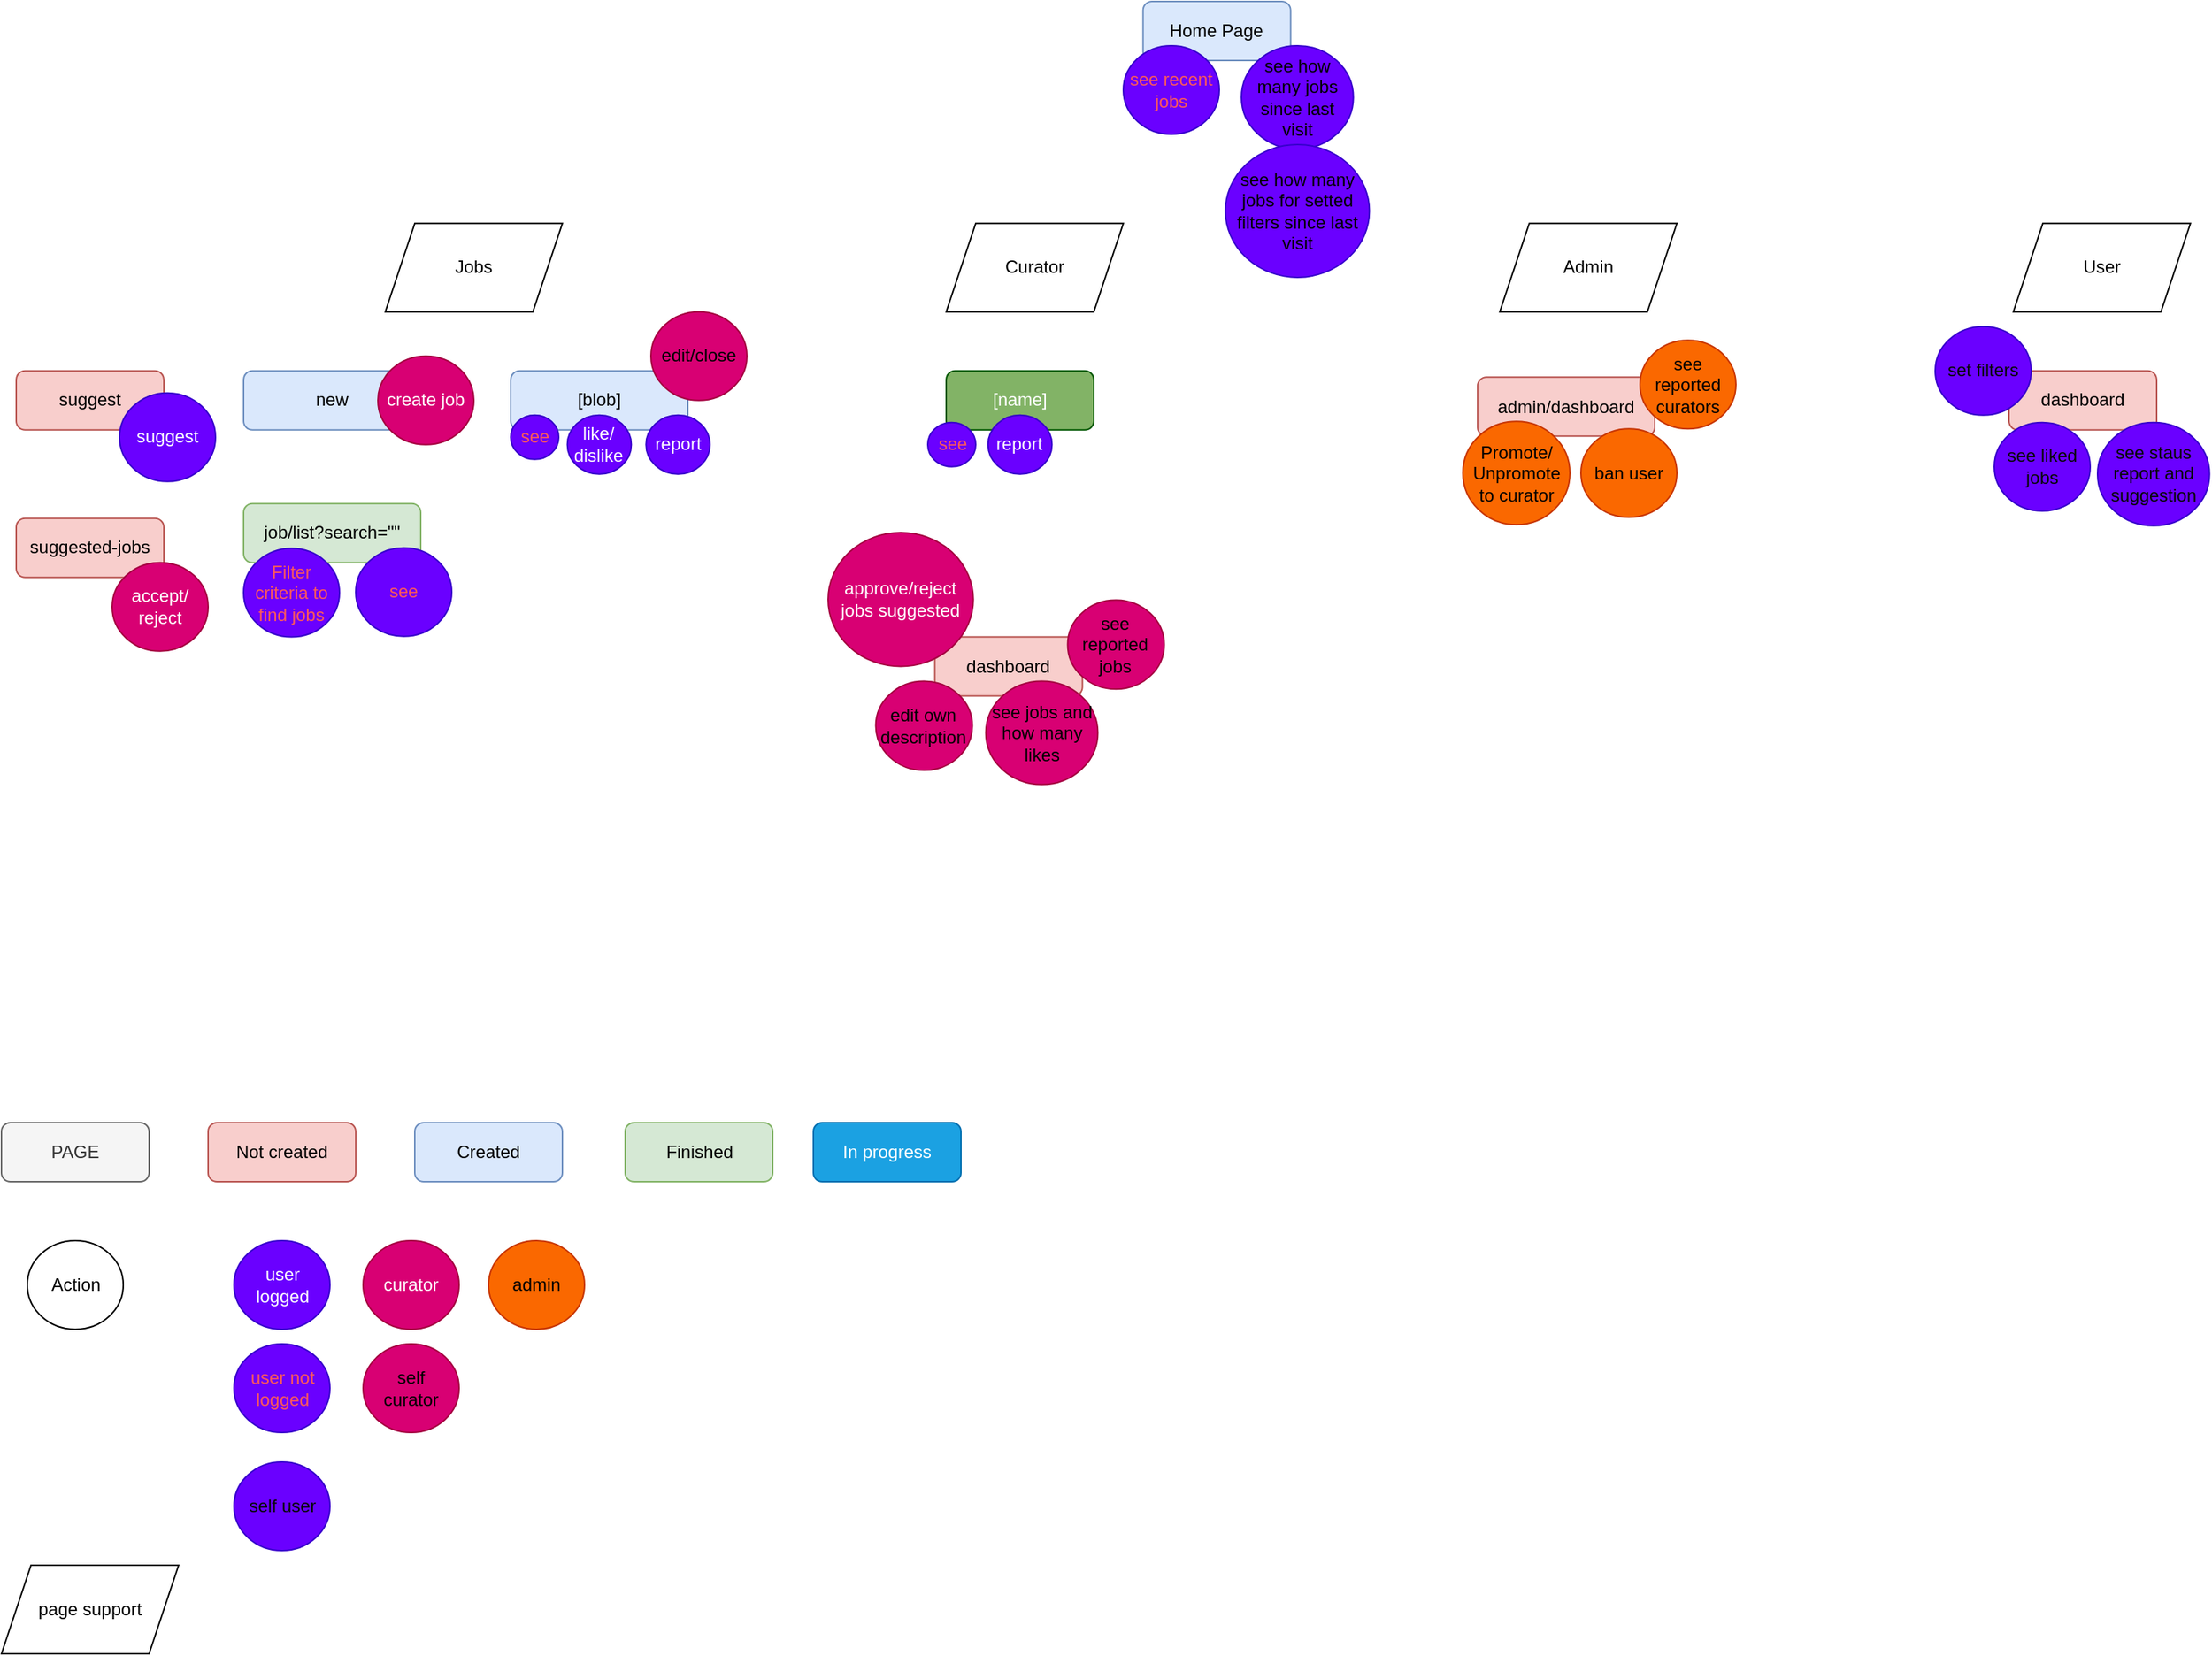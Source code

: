 <mxfile version="22.0.4" type="device">
  <diagram id="C5RBs43oDa-KdzZeNtuy" name="Page-1">
    <mxGraphModel dx="1887" dy="811" grid="1" gridSize="10" guides="1" tooltips="1" connect="1" arrows="1" fold="1" page="1" pageScale="1" pageWidth="827" pageHeight="1169" math="0" shadow="0">
      <root>
        <mxCell id="WIyWlLk6GJQsqaUBKTNV-0" />
        <mxCell id="WIyWlLk6GJQsqaUBKTNV-1" parent="WIyWlLk6GJQsqaUBKTNV-0" />
        <mxCell id="WIyWlLk6GJQsqaUBKTNV-7" value="new" style="rounded=1;whiteSpace=wrap;html=1;fontSize=12;glass=0;strokeWidth=1;shadow=0;fillColor=#dae8fc;strokeColor=#6c8ebf;" parent="WIyWlLk6GJQsqaUBKTNV-1" vertex="1">
          <mxGeometry x="-656" y="280.38" width="120" height="40" as="geometry" />
        </mxCell>
        <mxCell id="rVZm1gXH-6jGEUCRTnnV-2" value="[blob]" style="rounded=1;whiteSpace=wrap;html=1;fontSize=12;glass=0;strokeWidth=1;shadow=0;fillColor=#dae8fc;strokeColor=#6c8ebf;" parent="WIyWlLk6GJQsqaUBKTNV-1" vertex="1">
          <mxGeometry x="-475" y="280.38" width="120" height="40" as="geometry" />
        </mxCell>
        <mxCell id="ZvKBkMAklCVO-Prtpw5f-4" value="PAGE" style="rounded=1;whiteSpace=wrap;html=1;fontSize=12;glass=0;strokeWidth=1;shadow=0;fillColor=#f5f5f5;strokeColor=#666666;fontColor=#333333;" parent="WIyWlLk6GJQsqaUBKTNV-1" vertex="1">
          <mxGeometry x="-820" y="790" width="100" height="40" as="geometry" />
        </mxCell>
        <mxCell id="ZvKBkMAklCVO-Prtpw5f-5" value="Created" style="rounded=1;whiteSpace=wrap;html=1;fontSize=12;glass=0;strokeWidth=1;shadow=0;fillColor=#dae8fc;strokeColor=#6c8ebf;" parent="WIyWlLk6GJQsqaUBKTNV-1" vertex="1">
          <mxGeometry x="-540" y="790" width="100" height="40" as="geometry" />
        </mxCell>
        <mxCell id="ZvKBkMAklCVO-Prtpw5f-6" value="Not created" style="rounded=1;whiteSpace=wrap;html=1;fontSize=12;glass=0;strokeWidth=1;shadow=0;fillColor=#f8cecc;strokeColor=#b85450;" parent="WIyWlLk6GJQsqaUBKTNV-1" vertex="1">
          <mxGeometry x="-680" y="790" width="100" height="40" as="geometry" />
        </mxCell>
        <mxCell id="ZvKBkMAklCVO-Prtpw5f-7" value="Finished" style="rounded=1;whiteSpace=wrap;html=1;fontSize=12;glass=0;strokeWidth=1;shadow=0;fillColor=#d5e8d4;strokeColor=#82b366;" parent="WIyWlLk6GJQsqaUBKTNV-1" vertex="1">
          <mxGeometry x="-397.5" y="790" width="100" height="40" as="geometry" />
        </mxCell>
        <mxCell id="ZvKBkMAklCVO-Prtpw5f-8" value="Action" style="ellipse;whiteSpace=wrap;html=1;" parent="WIyWlLk6GJQsqaUBKTNV-1" vertex="1">
          <mxGeometry x="-802.5" y="870" width="65" height="60" as="geometry" />
        </mxCell>
        <mxCell id="84iqPjGXuHO5TTZUqAqF-0" value="admin" style="ellipse;whiteSpace=wrap;html=1;fillColor=#fa6800;fontColor=#000000;strokeColor=#C73500;" parent="WIyWlLk6GJQsqaUBKTNV-1" vertex="1">
          <mxGeometry x="-490" y="870" width="65" height="60" as="geometry" />
        </mxCell>
        <mxCell id="84iqPjGXuHO5TTZUqAqF-1" value="curator" style="ellipse;whiteSpace=wrap;html=1;fillColor=#d80073;fontColor=#ffffff;strokeColor=#A50040;" parent="WIyWlLk6GJQsqaUBKTNV-1" vertex="1">
          <mxGeometry x="-575" y="870" width="65" height="60" as="geometry" />
        </mxCell>
        <mxCell id="84iqPjGXuHO5TTZUqAqF-2" value="user &lt;br&gt;logged" style="ellipse;whiteSpace=wrap;html=1;fillColor=#6a00ff;strokeColor=#3700CC;fontColor=#ffffff;" parent="WIyWlLk6GJQsqaUBKTNV-1" vertex="1">
          <mxGeometry x="-662.5" y="870" width="65" height="60" as="geometry" />
        </mxCell>
        <mxCell id="84iqPjGXuHO5TTZUqAqF-3" value="admin/dashboard" style="rounded=1;whiteSpace=wrap;html=1;fontSize=12;glass=0;strokeWidth=1;shadow=0;fillColor=#f8cecc;strokeColor=#b85450;" parent="WIyWlLk6GJQsqaUBKTNV-1" vertex="1">
          <mxGeometry x="180" y="284.61" width="120" height="40" as="geometry" />
        </mxCell>
        <mxCell id="rVZm1gXH-6jGEUCRTnnV-19" value="ban user" style="ellipse;whiteSpace=wrap;html=1;fillColor=#fa6800;strokeColor=#C73500;fontColor=#000000;" parent="WIyWlLk6GJQsqaUBKTNV-1" vertex="1">
          <mxGeometry x="250" y="319.61" width="65" height="60" as="geometry" />
        </mxCell>
        <mxCell id="rVZm1gXH-6jGEUCRTnnV-17" value="Promote/&lt;br&gt;Unpromote to curator" style="ellipse;whiteSpace=wrap;html=1;fillColor=#fa6800;strokeColor=#C73500;fontColor=#000000;" parent="WIyWlLk6GJQsqaUBKTNV-1" vertex="1">
          <mxGeometry x="170" y="314.61" width="72.5" height="70" as="geometry" />
        </mxCell>
        <mxCell id="84iqPjGXuHO5TTZUqAqF-4" value="Home Page" style="rounded=1;whiteSpace=wrap;html=1;fontSize=12;glass=0;strokeWidth=1;shadow=0;fillColor=#dae8fc;strokeColor=#6c8ebf;" parent="WIyWlLk6GJQsqaUBKTNV-1" vertex="1">
          <mxGeometry x="-46.67" y="30" width="100" height="40" as="geometry" />
        </mxCell>
        <mxCell id="84iqPjGXuHO5TTZUqAqF-5" value="Jobs" style="shape=parallelogram;perimeter=parallelogramPerimeter;whiteSpace=wrap;html=1;fixedSize=1;" parent="WIyWlLk6GJQsqaUBKTNV-1" vertex="1">
          <mxGeometry x="-560" y="180.38" width="120" height="60" as="geometry" />
        </mxCell>
        <mxCell id="84iqPjGXuHO5TTZUqAqF-6" value="create job" style="ellipse;whiteSpace=wrap;html=1;fillColor=#d80073;fontColor=#ffffff;strokeColor=#A50040;" parent="WIyWlLk6GJQsqaUBKTNV-1" vertex="1">
          <mxGeometry x="-565" y="270.38" width="65" height="60" as="geometry" />
        </mxCell>
        <mxCell id="84iqPjGXuHO5TTZUqAqF-9" value="user not&lt;br&gt;logged" style="ellipse;whiteSpace=wrap;html=1;fillColor=#6a00ff;strokeColor=#3700CC;fontColor=#FF5959;" parent="WIyWlLk6GJQsqaUBKTNV-1" vertex="1">
          <mxGeometry x="-662.5" y="940" width="65" height="60" as="geometry" />
        </mxCell>
        <mxCell id="84iqPjGXuHO5TTZUqAqF-10" value="see" style="ellipse;whiteSpace=wrap;html=1;fillColor=#6a00ff;strokeColor=#3700CC;fontColor=#FF5959;" parent="WIyWlLk6GJQsqaUBKTNV-1" vertex="1">
          <mxGeometry x="-475" y="310.38" width="32.5" height="30" as="geometry" />
        </mxCell>
        <mxCell id="84iqPjGXuHO5TTZUqAqF-11" value="like/&lt;br&gt;dislike" style="ellipse;whiteSpace=wrap;html=1;fillColor=#6a00ff;strokeColor=#3700CC;fontColor=#ffffff;" parent="WIyWlLk6GJQsqaUBKTNV-1" vertex="1">
          <mxGeometry x="-436.66" y="310.38" width="43.33" height="40" as="geometry" />
        </mxCell>
        <mxCell id="84iqPjGXuHO5TTZUqAqF-12" value="report" style="ellipse;whiteSpace=wrap;html=1;fillColor=#6a00ff;strokeColor=#3700CC;fontColor=#ffffff;" parent="WIyWlLk6GJQsqaUBKTNV-1" vertex="1">
          <mxGeometry x="-383.33" y="310.38" width="43.33" height="40" as="geometry" />
        </mxCell>
        <mxCell id="84iqPjGXuHO5TTZUqAqF-13" value="Curator" style="shape=parallelogram;perimeter=parallelogramPerimeter;whiteSpace=wrap;html=1;fixedSize=1;" parent="WIyWlLk6GJQsqaUBKTNV-1" vertex="1">
          <mxGeometry x="-180" y="180.38" width="120" height="60" as="geometry" />
        </mxCell>
        <mxCell id="84iqPjGXuHO5TTZUqAqF-15" value="[name]" style="rounded=1;whiteSpace=wrap;html=1;fontSize=12;glass=0;strokeWidth=1;shadow=0;fillColor=#82B366;strokeColor=#005700;fontColor=#ffffff;" parent="WIyWlLk6GJQsqaUBKTNV-1" vertex="1">
          <mxGeometry x="-180" y="280.38" width="100" height="40" as="geometry" />
        </mxCell>
        <mxCell id="84iqPjGXuHO5TTZUqAqF-16" value="see" style="ellipse;whiteSpace=wrap;html=1;fillColor=#6a00ff;strokeColor=#3700CC;fontColor=#FF5959;" parent="WIyWlLk6GJQsqaUBKTNV-1" vertex="1">
          <mxGeometry x="-192.5" y="315.38" width="32.5" height="30" as="geometry" />
        </mxCell>
        <mxCell id="84iqPjGXuHO5TTZUqAqF-17" value="report" style="ellipse;whiteSpace=wrap;html=1;fillColor=#6a00ff;strokeColor=#3700CC;fontColor=#ffffff;" parent="WIyWlLk6GJQsqaUBKTNV-1" vertex="1">
          <mxGeometry x="-151.67" y="310.38" width="43.33" height="40" as="geometry" />
        </mxCell>
        <mxCell id="84iqPjGXuHO5TTZUqAqF-18" value="self &lt;br&gt;curator" style="ellipse;whiteSpace=wrap;html=1;fillColor=#d80073;fontColor=#000000;strokeColor=#A50040;" parent="WIyWlLk6GJQsqaUBKTNV-1" vertex="1">
          <mxGeometry x="-575" y="940" width="65" height="60" as="geometry" />
        </mxCell>
        <mxCell id="84iqPjGXuHO5TTZUqAqF-19" value="&lt;font color=&quot;#080808&quot;&gt;self user&lt;/font&gt;" style="ellipse;whiteSpace=wrap;html=1;fillColor=#6a00ff;strokeColor=#3700CC;fontColor=#ffffff;" parent="WIyWlLk6GJQsqaUBKTNV-1" vertex="1">
          <mxGeometry x="-662.5" y="1020" width="65" height="60" as="geometry" />
        </mxCell>
        <mxCell id="84iqPjGXuHO5TTZUqAqF-20" value="edit/close" style="ellipse;whiteSpace=wrap;html=1;fillColor=#d80073;fontColor=#000000;strokeColor=#A50040;" parent="WIyWlLk6GJQsqaUBKTNV-1" vertex="1">
          <mxGeometry x="-380" y="240.38" width="65" height="60" as="geometry" />
        </mxCell>
        <mxCell id="84iqPjGXuHO5TTZUqAqF-22" value="suggest" style="rounded=1;whiteSpace=wrap;html=1;fontSize=12;glass=0;strokeWidth=1;shadow=0;fillColor=#f8cecc;strokeColor=#b85450;" parent="WIyWlLk6GJQsqaUBKTNV-1" vertex="1">
          <mxGeometry x="-810" y="280.38" width="100" height="40" as="geometry" />
        </mxCell>
        <mxCell id="84iqPjGXuHO5TTZUqAqF-23" value="suggest" style="ellipse;whiteSpace=wrap;html=1;fillColor=#6a00ff;strokeColor=#3700CC;fontColor=#ffffff;" parent="WIyWlLk6GJQsqaUBKTNV-1" vertex="1">
          <mxGeometry x="-740" y="295.38" width="65" height="60" as="geometry" />
        </mxCell>
        <mxCell id="84iqPjGXuHO5TTZUqAqF-24" value="suggested-jobs" style="rounded=1;whiteSpace=wrap;html=1;fontSize=12;glass=0;strokeWidth=1;shadow=0;fillColor=#f8cecc;strokeColor=#b85450;" parent="WIyWlLk6GJQsqaUBKTNV-1" vertex="1">
          <mxGeometry x="-810" y="380.38" width="100" height="40" as="geometry" />
        </mxCell>
        <mxCell id="84iqPjGXuHO5TTZUqAqF-25" value="accept/&lt;br&gt;reject" style="ellipse;whiteSpace=wrap;html=1;fillColor=#d80073;fontColor=#ffffff;strokeColor=#A50040;" parent="WIyWlLk6GJQsqaUBKTNV-1" vertex="1">
          <mxGeometry x="-745" y="410.38" width="65" height="60" as="geometry" />
        </mxCell>
        <mxCell id="84iqPjGXuHO5TTZUqAqF-26" value="job/list?search=&quot;&quot;" style="rounded=1;whiteSpace=wrap;html=1;fontSize=12;glass=0;strokeWidth=1;shadow=0;fillColor=#d5e8d4;strokeColor=#82b366;" parent="WIyWlLk6GJQsqaUBKTNV-1" vertex="1">
          <mxGeometry x="-656" y="370.38" width="120" height="40" as="geometry" />
        </mxCell>
        <mxCell id="84iqPjGXuHO5TTZUqAqF-27" value="see recent jobs" style="ellipse;whiteSpace=wrap;html=1;fillColor=#6a00ff;strokeColor=#3700CC;fontColor=#FF5959;" parent="WIyWlLk6GJQsqaUBKTNV-1" vertex="1">
          <mxGeometry x="-60.0" y="60" width="65" height="60" as="geometry" />
        </mxCell>
        <mxCell id="84iqPjGXuHO5TTZUqAqF-28" value="see" style="ellipse;whiteSpace=wrap;html=1;fillColor=#6a00ff;strokeColor=#3700CC;fontColor=#FF5959;" parent="WIyWlLk6GJQsqaUBKTNV-1" vertex="1">
          <mxGeometry x="-580" y="400.38" width="65" height="60" as="geometry" />
        </mxCell>
        <mxCell id="84iqPjGXuHO5TTZUqAqF-29" value="User" style="shape=parallelogram;perimeter=parallelogramPerimeter;whiteSpace=wrap;html=1;fixedSize=1;" parent="WIyWlLk6GJQsqaUBKTNV-1" vertex="1">
          <mxGeometry x="542.91" y="180.38" width="120" height="60" as="geometry" />
        </mxCell>
        <mxCell id="84iqPjGXuHO5TTZUqAqF-30" value="dashboard" style="rounded=1;whiteSpace=wrap;html=1;fontSize=12;glass=0;strokeWidth=1;shadow=0;fillColor=#f8cecc;strokeColor=#b85450;" parent="WIyWlLk6GJQsqaUBKTNV-1" vertex="1">
          <mxGeometry x="540" y="280.38" width="100" height="40" as="geometry" />
        </mxCell>
        <mxCell id="84iqPjGXuHO5TTZUqAqF-31" value="&lt;font color=&quot;#080808&quot;&gt;see liked jobs&lt;/font&gt;" style="ellipse;whiteSpace=wrap;html=1;fillColor=#6a00ff;strokeColor=#3700CC;fontColor=#ffffff;" parent="WIyWlLk6GJQsqaUBKTNV-1" vertex="1">
          <mxGeometry x="530" y="315.38" width="65" height="60" as="geometry" />
        </mxCell>
        <mxCell id="84iqPjGXuHO5TTZUqAqF-32" value="&lt;font color=&quot;#080808&quot;&gt;see staus report and suggestion&lt;/font&gt;" style="ellipse;whiteSpace=wrap;html=1;fillColor=#6a00ff;strokeColor=#3700CC;fontColor=#ffffff;" parent="WIyWlLk6GJQsqaUBKTNV-1" vertex="1">
          <mxGeometry x="600" y="315.38" width="75.83" height="70" as="geometry" />
        </mxCell>
        <mxCell id="84iqPjGXuHO5TTZUqAqF-33" value="dashboard" style="rounded=1;whiteSpace=wrap;html=1;fontSize=12;glass=0;strokeWidth=1;shadow=0;fillColor=#f8cecc;strokeColor=#b85450;" parent="WIyWlLk6GJQsqaUBKTNV-1" vertex="1">
          <mxGeometry x="-187.72" y="460.77" width="100" height="40" as="geometry" />
        </mxCell>
        <mxCell id="84iqPjGXuHO5TTZUqAqF-34" value="edit own description" style="ellipse;whiteSpace=wrap;html=1;fillColor=#d80073;fontColor=#000000;strokeColor=#A50040;" parent="WIyWlLk6GJQsqaUBKTNV-1" vertex="1">
          <mxGeometry x="-227.71" y="490.77" width="65.42" height="60.38" as="geometry" />
        </mxCell>
        <mxCell id="84iqPjGXuHO5TTZUqAqF-35" value="see jobs and how many likes" style="ellipse;whiteSpace=wrap;html=1;fillColor=#d80073;fontColor=#000000;strokeColor=#A50040;" parent="WIyWlLk6GJQsqaUBKTNV-1" vertex="1">
          <mxGeometry x="-153.14" y="490.77" width="75.84" height="70" as="geometry" />
        </mxCell>
        <mxCell id="84iqPjGXuHO5TTZUqAqF-36" value="see reported jobs" style="ellipse;whiteSpace=wrap;html=1;fillColor=#d80073;fontColor=#000000;strokeColor=#A50040;" parent="WIyWlLk6GJQsqaUBKTNV-1" vertex="1">
          <mxGeometry x="-97.71" y="435.77" width="65.42" height="60.38" as="geometry" />
        </mxCell>
        <mxCell id="84iqPjGXuHO5TTZUqAqF-37" value="approve/reject jobs suggested" style="ellipse;whiteSpace=wrap;html=1;fillColor=#d80073;fontColor=#ffffff;strokeColor=#A50040;" parent="WIyWlLk6GJQsqaUBKTNV-1" vertex="1">
          <mxGeometry x="-260" y="390" width="98.33" height="90.77" as="geometry" />
        </mxCell>
        <mxCell id="84iqPjGXuHO5TTZUqAqF-38" value="see reported curators" style="ellipse;whiteSpace=wrap;html=1;fillColor=#fa6800;strokeColor=#C73500;fontColor=#000000;" parent="WIyWlLk6GJQsqaUBKTNV-1" vertex="1">
          <mxGeometry x="290" y="259.61" width="65" height="60" as="geometry" />
        </mxCell>
        <mxCell id="84iqPjGXuHO5TTZUqAqF-39" value="Admin" style="shape=parallelogram;perimeter=parallelogramPerimeter;whiteSpace=wrap;html=1;fixedSize=1;" parent="WIyWlLk6GJQsqaUBKTNV-1" vertex="1">
          <mxGeometry x="195" y="180.38" width="120" height="60" as="geometry" />
        </mxCell>
        <mxCell id="84iqPjGXuHO5TTZUqAqF-40" value="page support" style="shape=parallelogram;perimeter=parallelogramPerimeter;whiteSpace=wrap;html=1;fixedSize=1;" parent="WIyWlLk6GJQsqaUBKTNV-1" vertex="1">
          <mxGeometry x="-820" y="1090" width="120" height="60" as="geometry" />
        </mxCell>
        <mxCell id="lQE8jfYUCvU_FgnKnRWL-0" value="In progress" style="rounded=1;whiteSpace=wrap;html=1;fontSize=12;glass=0;strokeWidth=1;shadow=0;fillColor=#1ba1e2;strokeColor=#006EAF;fontColor=#ffffff;" parent="WIyWlLk6GJQsqaUBKTNV-1" vertex="1">
          <mxGeometry x="-270" y="790" width="100" height="40" as="geometry" />
        </mxCell>
        <mxCell id="lQE8jfYUCvU_FgnKnRWL-2" value="&lt;font color=&quot;#080808&quot;&gt;set filters&lt;/font&gt;" style="ellipse;whiteSpace=wrap;html=1;fillColor=#6a00ff;strokeColor=#3700CC;fontColor=#ffffff;" parent="WIyWlLk6GJQsqaUBKTNV-1" vertex="1">
          <mxGeometry x="490" y="250.38" width="65" height="60" as="geometry" />
        </mxCell>
        <mxCell id="lQE8jfYUCvU_FgnKnRWL-3" value="see how many jobs since last visit" style="ellipse;whiteSpace=wrap;html=1;fillColor=#6a00ff;strokeColor=#3700CC;fontColor=#000000;" parent="WIyWlLk6GJQsqaUBKTNV-1" vertex="1">
          <mxGeometry x="20" y="60" width="75.83" height="70" as="geometry" />
        </mxCell>
        <mxCell id="lQE8jfYUCvU_FgnKnRWL-4" value="see how many jobs for setted filters since last visit" style="ellipse;whiteSpace=wrap;html=1;fillColor=#6a00ff;strokeColor=#3700CC;fontColor=#000000;" parent="WIyWlLk6GJQsqaUBKTNV-1" vertex="1">
          <mxGeometry x="9.17" y="127" width="97.5" height="90" as="geometry" />
        </mxCell>
        <mxCell id="Mjzze20SMxhXX_O9ZCBg-0" value="&lt;font color=&quot;#ff5959&quot;&gt;Filter criteria to find jobs&lt;/font&gt;" style="ellipse;whiteSpace=wrap;html=1;fillColor=#6a00ff;strokeColor=#3700CC;fontColor=#ffffff;" parent="WIyWlLk6GJQsqaUBKTNV-1" vertex="1">
          <mxGeometry x="-656" y="400.77" width="65" height="60" as="geometry" />
        </mxCell>
      </root>
    </mxGraphModel>
  </diagram>
</mxfile>
